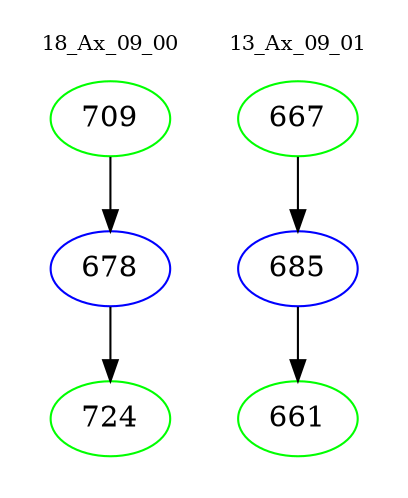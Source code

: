 digraph{
subgraph cluster_0 {
color = white
label = "18_Ax_09_00";
fontsize=10;
T0_709 [label="709", color="green"]
T0_709 -> T0_678 [color="black"]
T0_678 [label="678", color="blue"]
T0_678 -> T0_724 [color="black"]
T0_724 [label="724", color="green"]
}
subgraph cluster_1 {
color = white
label = "13_Ax_09_01";
fontsize=10;
T1_667 [label="667", color="green"]
T1_667 -> T1_685 [color="black"]
T1_685 [label="685", color="blue"]
T1_685 -> T1_661 [color="black"]
T1_661 [label="661", color="green"]
}
}
